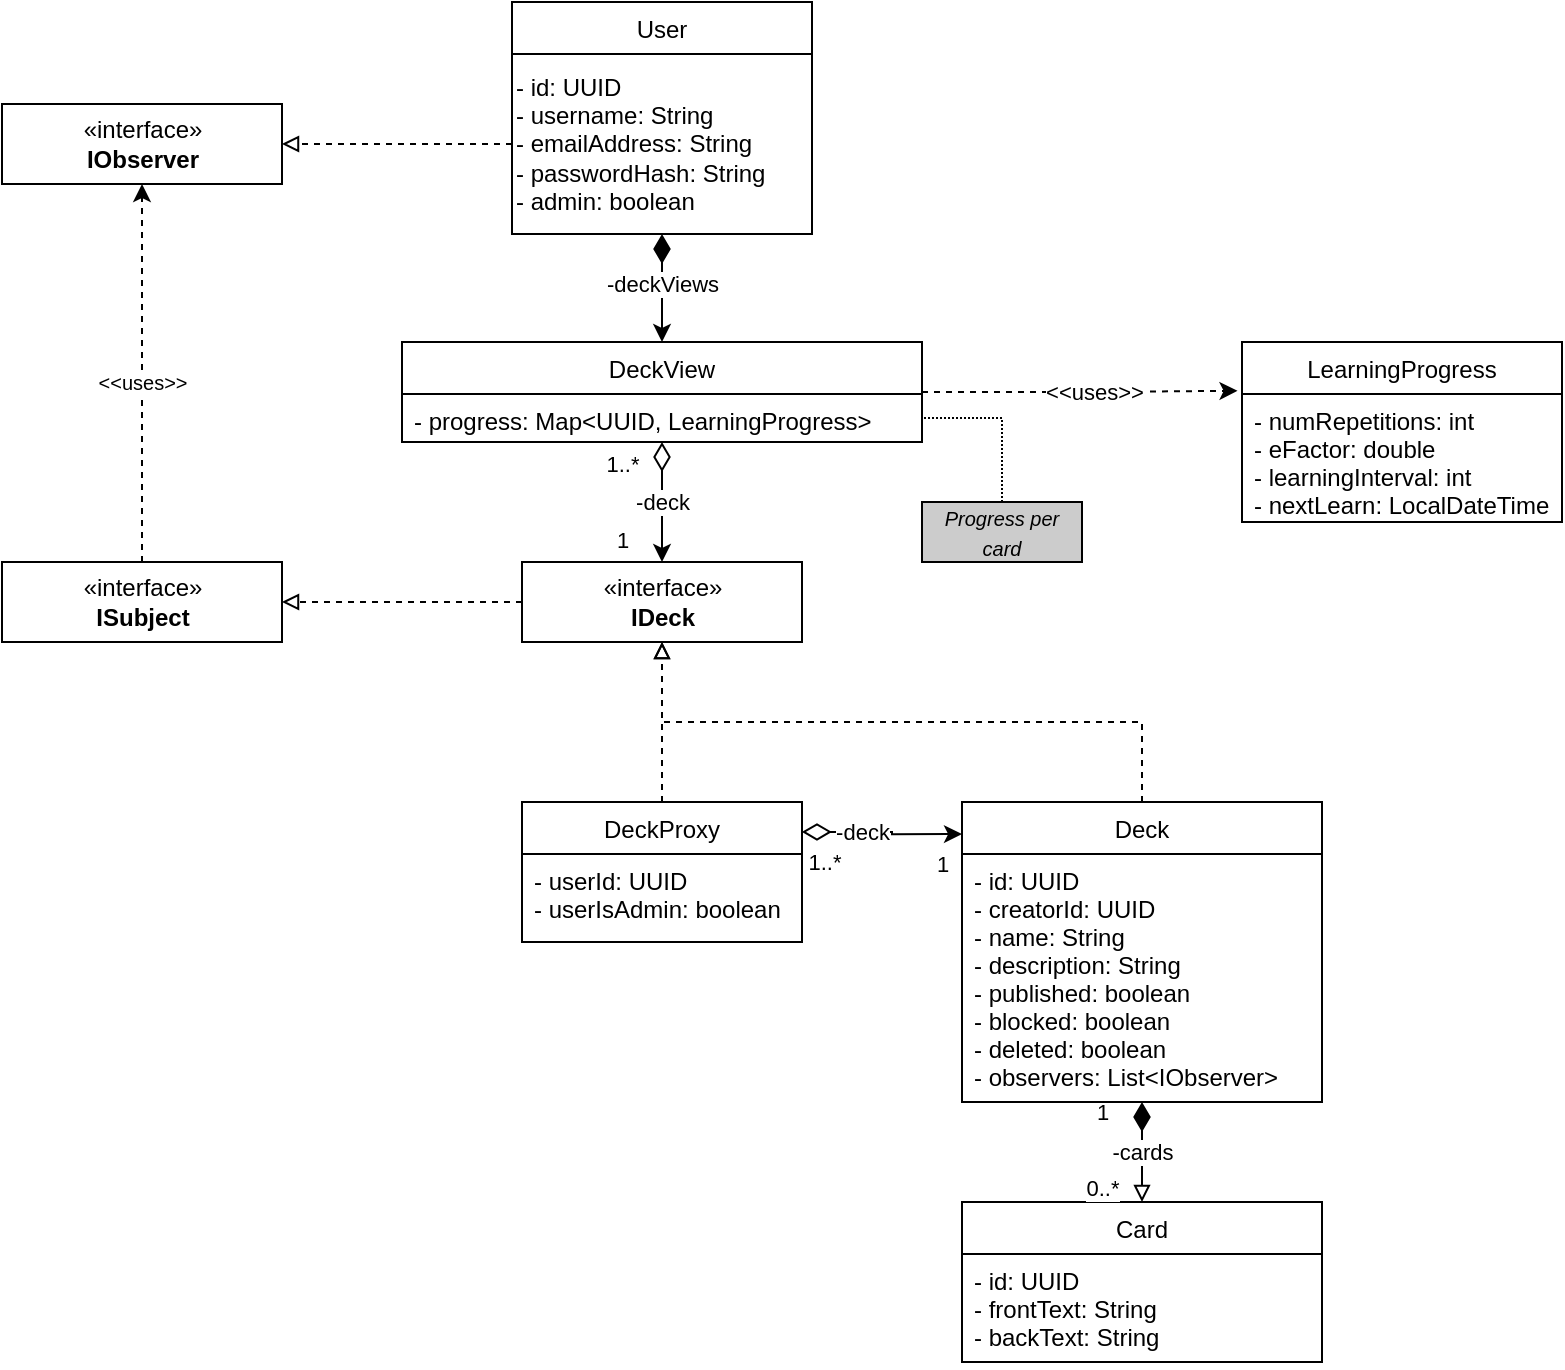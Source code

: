 <mxfile version="20.6.0" type="device"><diagram id="CR65cjq6etZ3t1_HKaCC" name="Seite-1"><mxGraphModel dx="1964" dy="1059" grid="1" gridSize="10" guides="1" tooltips="1" connect="1" arrows="1" fold="1" page="1" pageScale="1" pageWidth="4681" pageHeight="3300" math="0" shadow="0"><root><mxCell id="0"/><mxCell id="1" parent="0"/><mxCell id="YBegyPy63ii7DnQc8xwX-8" value="Card" style="swimlane;fontStyle=0;childLayout=stackLayout;horizontal=1;startSize=26;fillColor=none;horizontalStack=0;resizeParent=1;resizeParentMax=0;resizeLast=0;collapsible=1;marginBottom=0;" vertex="1" parent="1"><mxGeometry x="780" y="720" width="180" height="80" as="geometry"/></mxCell><mxCell id="YBegyPy63ii7DnQc8xwX-9" value="- id: UUID&#xA;- frontText: String&#xA;- backText: String" style="text;strokeColor=none;fillColor=none;align=left;verticalAlign=top;spacingLeft=4;spacingRight=4;overflow=hidden;rotatable=0;points=[[0,0.5],[1,0.5]];portConstraint=eastwest;" vertex="1" parent="YBegyPy63ii7DnQc8xwX-8"><mxGeometry y="26" width="180" height="54" as="geometry"/></mxCell><mxCell id="YBegyPy63ii7DnQc8xwX-18" value="-cards" style="edgeStyle=orthogonalEdgeStyle;rounded=0;orthogonalLoop=1;jettySize=auto;html=1;entryX=0.5;entryY=0;entryDx=0;entryDy=0;startArrow=diamondThin;startFill=1;endArrow=block;endFill=0;startSize=12;" edge="1" parent="1" source="YBegyPy63ii7DnQc8xwX-14" target="YBegyPy63ii7DnQc8xwX-8"><mxGeometry relative="1" as="geometry"><mxPoint as="offset"/></mxGeometry></mxCell><mxCell id="YBegyPy63ii7DnQc8xwX-64" value="1" style="edgeLabel;html=1;align=center;verticalAlign=middle;resizable=0;points=[];" vertex="1" connectable="0" parent="YBegyPy63ii7DnQc8xwX-18"><mxGeometry x="-0.809" y="1" relative="1" as="geometry"><mxPoint x="-21" as="offset"/></mxGeometry></mxCell><mxCell id="YBegyPy63ii7DnQc8xwX-65" value="0..*" style="edgeLabel;html=1;align=center;verticalAlign=middle;resizable=0;points=[];" vertex="1" connectable="0" parent="YBegyPy63ii7DnQc8xwX-18"><mxGeometry x="0.698" y="-2" relative="1" as="geometry"><mxPoint x="-18" as="offset"/></mxGeometry></mxCell><mxCell id="YBegyPy63ii7DnQc8xwX-27" style="edgeStyle=orthogonalEdgeStyle;rounded=0;orthogonalLoop=1;jettySize=auto;html=1;entryX=0.5;entryY=1;entryDx=0;entryDy=0;dashed=1;startArrow=none;startFill=0;endArrow=block;endFill=0;startSize=12;exitX=0.5;exitY=0;exitDx=0;exitDy=0;" edge="1" parent="1" source="YBegyPy63ii7DnQc8xwX-14" target="YBegyPy63ii7DnQc8xwX-25"><mxGeometry relative="1" as="geometry"><Array as="points"><mxPoint x="870" y="480"/><mxPoint x="630" y="480"/></Array></mxGeometry></mxCell><mxCell id="YBegyPy63ii7DnQc8xwX-14" value="Deck" style="swimlane;fontStyle=0;childLayout=stackLayout;horizontal=1;startSize=26;fillColor=none;horizontalStack=0;resizeParent=1;resizeParentMax=0;resizeLast=0;collapsible=1;marginBottom=0;" vertex="1" parent="1"><mxGeometry x="780" y="520" width="180" height="150" as="geometry"/></mxCell><mxCell id="YBegyPy63ii7DnQc8xwX-15" value="- id: UUID &#xA;- creatorId: UUID&#xA;- name: String&#xA;- description: String&#xA;- published: boolean&#xA;- blocked: boolean&#xA;- deleted: boolean&#xA;- observers: List&lt;IObserver&gt;&#xA;" style="text;strokeColor=none;fillColor=none;align=left;verticalAlign=top;spacingLeft=4;spacingRight=4;overflow=hidden;rotatable=0;points=[[0,0.5],[1,0.5]];portConstraint=eastwest;" vertex="1" parent="YBegyPy63ii7DnQc8xwX-14"><mxGeometry y="26" width="180" height="124" as="geometry"/></mxCell><mxCell id="YBegyPy63ii7DnQc8xwX-23" style="edgeStyle=orthogonalEdgeStyle;rounded=0;orthogonalLoop=1;jettySize=auto;html=1;entryX=0;entryY=0.107;entryDx=0;entryDy=0;entryPerimeter=0;startArrow=diamondThin;startFill=0;endArrow=classic;endFill=1;startSize=12;exitX=1;exitY=0.214;exitDx=0;exitDy=0;exitPerimeter=0;" edge="1" parent="1" source="YBegyPy63ii7DnQc8xwX-19" target="YBegyPy63ii7DnQc8xwX-14"><mxGeometry relative="1" as="geometry"/></mxCell><mxCell id="YBegyPy63ii7DnQc8xwX-24" value="-deck" style="edgeLabel;html=1;align=center;verticalAlign=middle;resizable=0;points=[];" vertex="1" connectable="0" parent="YBegyPy63ii7DnQc8xwX-23"><mxGeometry x="-0.28" y="-1" relative="1" as="geometry"><mxPoint x="1" y="-1" as="offset"/></mxGeometry></mxCell><mxCell id="YBegyPy63ii7DnQc8xwX-62" value="1" style="edgeLabel;html=1;align=center;verticalAlign=middle;resizable=0;points=[];" vertex="1" connectable="0" parent="YBegyPy63ii7DnQc8xwX-23"><mxGeometry x="0.831" y="-1" relative="1" as="geometry"><mxPoint x="-3" y="14" as="offset"/></mxGeometry></mxCell><mxCell id="YBegyPy63ii7DnQc8xwX-63" value="1..*" style="edgeLabel;html=1;align=center;verticalAlign=middle;resizable=0;points=[];" vertex="1" connectable="0" parent="YBegyPy63ii7DnQc8xwX-23"><mxGeometry x="-0.693" y="1" relative="1" as="geometry"><mxPoint x="-2" y="16" as="offset"/></mxGeometry></mxCell><mxCell id="YBegyPy63ii7DnQc8xwX-26" style="edgeStyle=orthogonalEdgeStyle;rounded=0;orthogonalLoop=1;jettySize=auto;html=1;entryX=0.5;entryY=1;entryDx=0;entryDy=0;startArrow=none;startFill=0;endArrow=block;endFill=0;startSize=12;dashed=1;" edge="1" parent="1" source="YBegyPy63ii7DnQc8xwX-19" target="YBegyPy63ii7DnQc8xwX-25"><mxGeometry relative="1" as="geometry"/></mxCell><mxCell id="YBegyPy63ii7DnQc8xwX-116" style="edgeStyle=orthogonalEdgeStyle;rounded=0;orthogonalLoop=1;jettySize=auto;html=1;dashed=1;fontSize=10;startArrow=none;startFill=0;endArrow=block;endFill=0;startSize=12;exitX=0;exitY=0.5;exitDx=0;exitDy=0;" edge="1" parent="1" source="YBegyPy63ii7DnQc8xwX-25" target="YBegyPy63ii7DnQc8xwX-115"><mxGeometry relative="1" as="geometry"/></mxCell><mxCell id="YBegyPy63ii7DnQc8xwX-19" value="DeckProxy" style="swimlane;fontStyle=0;childLayout=stackLayout;horizontal=1;startSize=26;fillColor=none;horizontalStack=0;resizeParent=1;resizeParentMax=0;resizeLast=0;collapsible=1;marginBottom=0;" vertex="1" parent="1"><mxGeometry x="560" y="520" width="140" height="70" as="geometry"/></mxCell><mxCell id="YBegyPy63ii7DnQc8xwX-108" value="- userId: UUID&#xA;- userIsAdmin: boolean&#xA;" style="text;strokeColor=none;fillColor=none;align=left;verticalAlign=top;spacingLeft=4;spacingRight=4;overflow=hidden;rotatable=0;points=[[0,0.5],[1,0.5]];portConstraint=eastwest;" vertex="1" parent="YBegyPy63ii7DnQc8xwX-19"><mxGeometry y="26" width="140" height="44" as="geometry"/></mxCell><mxCell id="YBegyPy63ii7DnQc8xwX-25" value="&lt;div&gt;«interface»&lt;b&gt;&lt;br&gt;&lt;/b&gt;&lt;/div&gt;&lt;div&gt;&lt;b&gt;IDeck&lt;/b&gt;&lt;/div&gt;" style="html=1;" vertex="1" parent="1"><mxGeometry x="560" y="400" width="140" height="40" as="geometry"/></mxCell><mxCell id="YBegyPy63ii7DnQc8xwX-28" value="LearningProgress" style="swimlane;fontStyle=0;childLayout=stackLayout;horizontal=1;startSize=26;fillColor=none;horizontalStack=0;resizeParent=1;resizeParentMax=0;resizeLast=0;collapsible=1;marginBottom=0;" vertex="1" parent="1"><mxGeometry x="920" y="290" width="160" height="90" as="geometry"/></mxCell><mxCell id="YBegyPy63ii7DnQc8xwX-29" value="- numRepetitions: int&#xA;- eFactor: double&#xA;- learningInterval: int&#xA;- nextLearn: LocalDateTime&#xA;&#xA;" style="text;strokeColor=none;fillColor=none;align=left;verticalAlign=top;spacingLeft=4;spacingRight=4;overflow=hidden;rotatable=0;points=[[0,0.5],[1,0.5]];portConstraint=eastwest;" vertex="1" parent="YBegyPy63ii7DnQc8xwX-28"><mxGeometry y="26" width="160" height="64" as="geometry"/></mxCell><mxCell id="YBegyPy63ii7DnQc8xwX-48" style="edgeStyle=orthogonalEdgeStyle;rounded=0;orthogonalLoop=1;jettySize=auto;html=1;startArrow=diamondThin;startFill=1;endArrow=classic;endFill=1;startSize=12;entryX=0.5;entryY=0;entryDx=0;entryDy=0;" edge="1" parent="1" source="YBegyPy63ii7DnQc8xwX-46" target="YBegyPy63ii7DnQc8xwX-53"><mxGeometry relative="1" as="geometry"><mxPoint x="630" y="320" as="targetPoint"/></mxGeometry></mxCell><mxCell id="YBegyPy63ii7DnQc8xwX-49" value="-deckViews" style="edgeLabel;html=1;align=center;verticalAlign=middle;resizable=0;points=[];" vertex="1" connectable="0" parent="YBegyPy63ii7DnQc8xwX-48"><mxGeometry x="-0.357" y="2" relative="1" as="geometry"><mxPoint x="-2" y="7" as="offset"/></mxGeometry></mxCell><mxCell id="YBegyPy63ii7DnQc8xwX-46" value="User" style="swimlane;fontStyle=0;childLayout=stackLayout;horizontal=1;startSize=26;fillColor=none;horizontalStack=0;resizeParent=1;resizeParentMax=0;resizeLast=0;collapsible=1;marginBottom=0;" vertex="1" parent="1"><mxGeometry x="555" y="120" width="150" height="116" as="geometry"/></mxCell><mxCell id="YBegyPy63ii7DnQc8xwX-51" value="&lt;div&gt;- id: UUID&lt;/div&gt;&lt;div&gt;- username: String&lt;/div&gt;&lt;div&gt;- emailAddress: String&lt;/div&gt;&lt;div&gt;- passwordHash: String&lt;/div&gt;&lt;div&gt;- admin: boolean&lt;br&gt;&lt;/div&gt;" style="text;html=1;align=left;verticalAlign=middle;resizable=0;points=[];autosize=1;strokeColor=none;fillColor=none;" vertex="1" parent="YBegyPy63ii7DnQc8xwX-46"><mxGeometry y="26" width="150" height="90" as="geometry"/></mxCell><mxCell id="YBegyPy63ii7DnQc8xwX-55" value="-deck" style="edgeStyle=orthogonalEdgeStyle;rounded=0;orthogonalLoop=1;jettySize=auto;html=1;entryX=0.5;entryY=0;entryDx=0;entryDy=0;startArrow=diamondThin;startFill=0;endArrow=classic;endFill=1;startSize=12;" edge="1" parent="1" source="YBegyPy63ii7DnQc8xwX-53" target="YBegyPy63ii7DnQc8xwX-25"><mxGeometry relative="1" as="geometry"><mxPoint as="offset"/></mxGeometry></mxCell><mxCell id="YBegyPy63ii7DnQc8xwX-60" value="1..*" style="edgeLabel;html=1;align=center;verticalAlign=middle;resizable=0;points=[];" vertex="1" connectable="0" parent="YBegyPy63ii7DnQc8xwX-55"><mxGeometry x="-0.733" y="-1" relative="1" as="geometry"><mxPoint x="-19" y="3" as="offset"/></mxGeometry></mxCell><mxCell id="YBegyPy63ii7DnQc8xwX-61" value="1" style="edgeLabel;html=1;align=center;verticalAlign=middle;resizable=0;points=[];" vertex="1" connectable="0" parent="YBegyPy63ii7DnQc8xwX-55"><mxGeometry x="0.733" y="-2" relative="1" as="geometry"><mxPoint x="-18" y="-3" as="offset"/></mxGeometry></mxCell><mxCell id="YBegyPy63ii7DnQc8xwX-69" style="edgeStyle=orthogonalEdgeStyle;rounded=0;orthogonalLoop=1;jettySize=auto;html=1;entryX=-0.014;entryY=-0.025;entryDx=0;entryDy=0;startArrow=none;startFill=0;endArrow=classic;endFill=1;startSize=12;dashed=1;entryPerimeter=0;" edge="1" parent="1" source="YBegyPy63ii7DnQc8xwX-53" target="YBegyPy63ii7DnQc8xwX-29"><mxGeometry relative="1" as="geometry"/></mxCell><mxCell id="YBegyPy63ii7DnQc8xwX-70" value="&amp;lt;&amp;lt;uses&amp;gt;&amp;gt;" style="edgeLabel;html=1;align=center;verticalAlign=middle;resizable=0;points=[];" vertex="1" connectable="0" parent="YBegyPy63ii7DnQc8xwX-69"><mxGeometry x="0.257" y="-2" relative="1" as="geometry"><mxPoint x="-13" y="-2" as="offset"/></mxGeometry></mxCell><mxCell id="YBegyPy63ii7DnQc8xwX-53" value="DeckView" style="swimlane;fontStyle=0;childLayout=stackLayout;horizontal=1;startSize=26;fillColor=none;horizontalStack=0;resizeParent=1;resizeParentMax=0;resizeLast=0;collapsible=1;marginBottom=0;" vertex="1" parent="1"><mxGeometry x="500" y="290" width="260" height="50" as="geometry"/></mxCell><mxCell id="YBegyPy63ii7DnQc8xwX-68" value="- progress: Map&lt;UUID, LearningProgress&gt;" style="text;strokeColor=none;fillColor=none;align=left;verticalAlign=top;spacingLeft=4;spacingRight=4;overflow=hidden;rotatable=0;points=[[0,0.5],[1,0.5]];portConstraint=eastwest;" vertex="1" parent="YBegyPy63ii7DnQc8xwX-53"><mxGeometry y="26" width="260" height="24" as="geometry"/></mxCell><mxCell id="YBegyPy63ii7DnQc8xwX-72" style="edgeStyle=orthogonalEdgeStyle;rounded=0;orthogonalLoop=1;jettySize=auto;html=1;dashed=1;fontSize=10;startArrow=none;startFill=0;endArrow=none;endFill=0;startSize=12;dashPattern=1 1;" edge="1" parent="1" source="YBegyPy63ii7DnQc8xwX-71" target="YBegyPy63ii7DnQc8xwX-68"><mxGeometry relative="1" as="geometry"/></mxCell><mxCell id="YBegyPy63ii7DnQc8xwX-71" value="&lt;font style=&quot;font-size: 10px;&quot;&gt;&lt;i&gt;Progress per card&lt;/i&gt;&lt;/font&gt;" style="text;html=1;strokeColor=default;fillColor=#CCCCCC;align=center;verticalAlign=middle;whiteSpace=wrap;rounded=0;" vertex="1" parent="1"><mxGeometry x="760" y="370" width="80" height="30" as="geometry"/></mxCell><mxCell id="YBegyPy63ii7DnQc8xwX-112" value="&lt;div&gt;«interface»&lt;b&gt;&lt;br&gt;&lt;/b&gt;&lt;/div&gt;&lt;div&gt;&lt;b&gt;IObserver&lt;/b&gt;&lt;/div&gt;" style="html=1;" vertex="1" parent="1"><mxGeometry x="300" y="171" width="140" height="40" as="geometry"/></mxCell><mxCell id="YBegyPy63ii7DnQc8xwX-114" style="edgeStyle=orthogonalEdgeStyle;rounded=0;orthogonalLoop=1;jettySize=auto;html=1;fontSize=10;startArrow=none;startFill=0;endArrow=block;endFill=0;startSize=12;dashed=1;" edge="1" parent="1" source="YBegyPy63ii7DnQc8xwX-51" target="YBegyPy63ii7DnQc8xwX-112"><mxGeometry relative="1" as="geometry"/></mxCell><mxCell id="YBegyPy63ii7DnQc8xwX-117" style="edgeStyle=orthogonalEdgeStyle;rounded=0;orthogonalLoop=1;jettySize=auto;html=1;dashed=1;fontSize=10;startArrow=none;startFill=0;endArrow=classic;endFill=1;startSize=12;" edge="1" parent="1" source="YBegyPy63ii7DnQc8xwX-115" target="YBegyPy63ii7DnQc8xwX-112"><mxGeometry relative="1" as="geometry"/></mxCell><mxCell id="YBegyPy63ii7DnQc8xwX-118" value="&amp;lt;&amp;lt;uses&amp;gt;&amp;gt;" style="edgeLabel;html=1;align=center;verticalAlign=middle;resizable=0;points=[];fontSize=10;" vertex="1" connectable="0" parent="YBegyPy63ii7DnQc8xwX-117"><mxGeometry x="0.158" y="2" relative="1" as="geometry"><mxPoint x="2" y="19" as="offset"/></mxGeometry></mxCell><mxCell id="YBegyPy63ii7DnQc8xwX-115" value="&lt;div&gt;«interface»&lt;b&gt;&lt;br&gt;&lt;/b&gt;&lt;/div&gt;&lt;b&gt;ISubject&lt;/b&gt;" style="html=1;" vertex="1" parent="1"><mxGeometry x="300" y="400" width="140" height="40" as="geometry"/></mxCell></root></mxGraphModel></diagram></mxfile>